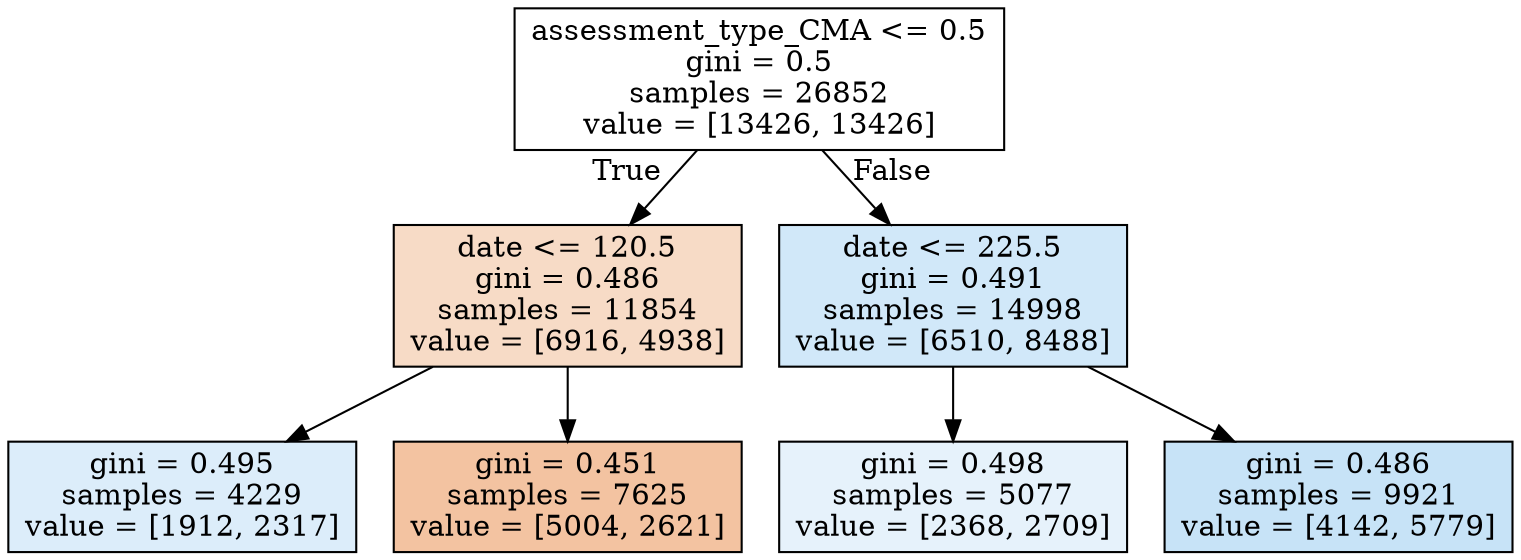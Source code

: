 digraph Tree {
node [shape=box, style="filled", color="black"] ;
0 [label="assessment_type_CMA <= 0.5\ngini = 0.5\nsamples = 26852\nvalue = [13426, 13426]", fillcolor="#e5813900"] ;
1 [label="date <= 120.5\ngini = 0.486\nsamples = 11854\nvalue = [6916, 4938]", fillcolor="#e5813949"] ;
0 -> 1 [labeldistance=2.5, labelangle=45, headlabel="True"] ;
2 [label="gini = 0.495\nsamples = 4229\nvalue = [1912, 2317]", fillcolor="#399de52d"] ;
1 -> 2 ;
3 [label="gini = 0.451\nsamples = 7625\nvalue = [5004, 2621]", fillcolor="#e5813979"] ;
1 -> 3 ;
4 [label="date <= 225.5\ngini = 0.491\nsamples = 14998\nvalue = [6510, 8488]", fillcolor="#399de53b"] ;
0 -> 4 [labeldistance=2.5, labelangle=-45, headlabel="False"] ;
5 [label="gini = 0.498\nsamples = 5077\nvalue = [2368, 2709]", fillcolor="#399de520"] ;
4 -> 5 ;
6 [label="gini = 0.486\nsamples = 9921\nvalue = [4142, 5779]", fillcolor="#399de548"] ;
4 -> 6 ;
}